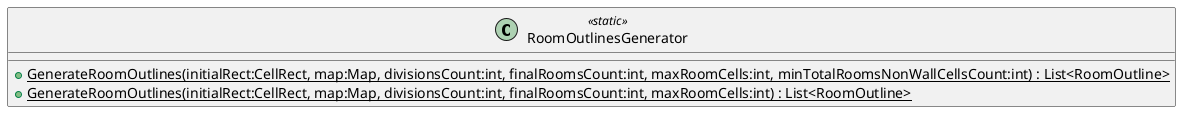 @startuml
class RoomOutlinesGenerator <<static>> {
    + {static} GenerateRoomOutlines(initialRect:CellRect, map:Map, divisionsCount:int, finalRoomsCount:int, maxRoomCells:int, minTotalRoomsNonWallCellsCount:int) : List<RoomOutline>
    + {static} GenerateRoomOutlines(initialRect:CellRect, map:Map, divisionsCount:int, finalRoomsCount:int, maxRoomCells:int) : List<RoomOutline>
}
@enduml
